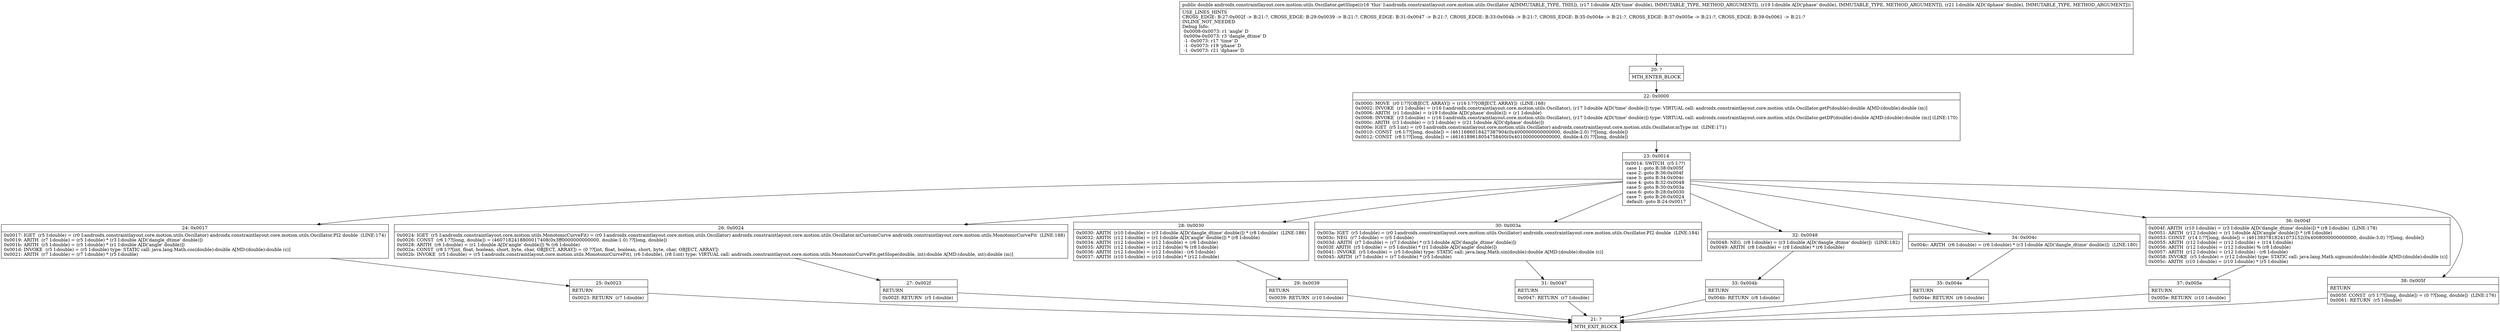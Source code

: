 digraph "CFG forandroidx.constraintlayout.core.motion.utils.Oscillator.getSlope(DDD)D" {
Node_20 [shape=record,label="{20\:\ ?|MTH_ENTER_BLOCK\l}"];
Node_22 [shape=record,label="{22\:\ 0x0000|0x0000: MOVE  (r0 I:??[OBJECT, ARRAY]) = (r16 I:??[OBJECT, ARRAY])  (LINE:168)\l0x0002: INVOKE  (r1 I:double) = (r16 I:androidx.constraintlayout.core.motion.utils.Oscillator), (r17 I:double A[D('time' double)]) type: VIRTUAL call: androidx.constraintlayout.core.motion.utils.Oscillator.getP(double):double A[MD:(double):double (m)]\l0x0006: ARITH  (r1 I:double) = (r19 I:double A[D('phase' double)]) + (r1 I:double) \l0x0008: INVOKE  (r3 I:double) = (r16 I:androidx.constraintlayout.core.motion.utils.Oscillator), (r17 I:double A[D('time' double)]) type: VIRTUAL call: androidx.constraintlayout.core.motion.utils.Oscillator.getDP(double):double A[MD:(double):double (m)] (LINE:170)\l0x000c: ARITH  (r3 I:double) = (r3 I:double) + (r21 I:double A[D('dphase' double)]) \l0x000e: IGET  (r5 I:int) = (r0 I:androidx.constraintlayout.core.motion.utils.Oscillator) androidx.constraintlayout.core.motion.utils.Oscillator.mType int  (LINE:171)\l0x0010: CONST  (r6 I:??[long, double]) = (4611686018427387904(0x4000000000000000, double:2.0) ??[long, double]) \l0x0012: CONST  (r8 I:??[long, double]) = (4616189618054758400(0x4010000000000000, double:4.0) ??[long, double]) \l}"];
Node_23 [shape=record,label="{23\:\ 0x0014|0x0014: SWITCH  (r5 I:??)\l case 1: goto B:38:0x005f\l case 2: goto B:36:0x004f\l case 3: goto B:34:0x004c\l case 4: goto B:32:0x0048\l case 5: goto B:30:0x003a\l case 6: goto B:28:0x0030\l case 7: goto B:26:0x0024\l default: goto B:24:0x0017 \l}"];
Node_24 [shape=record,label="{24\:\ 0x0017|0x0017: IGET  (r5 I:double) = (r0 I:androidx.constraintlayout.core.motion.utils.Oscillator) androidx.constraintlayout.core.motion.utils.Oscillator.PI2 double  (LINE:174)\l0x0019: ARITH  (r7 I:double) = (r5 I:double) * (r3 I:double A[D('dangle_dtime' double)]) \l0x001b: ARITH  (r5 I:double) = (r5 I:double) * (r1 I:double A[D('angle' double)]) \l0x001d: INVOKE  (r5 I:double) = (r5 I:double) type: STATIC call: java.lang.Math.cos(double):double A[MD:(double):double (c)]\l0x0021: ARITH  (r7 I:double) = (r7 I:double) * (r5 I:double) \l}"];
Node_25 [shape=record,label="{25\:\ 0x0023|RETURN\l|0x0023: RETURN  (r7 I:double) \l}"];
Node_21 [shape=record,label="{21\:\ ?|MTH_EXIT_BLOCK\l}"];
Node_26 [shape=record,label="{26\:\ 0x0024|0x0024: IGET  (r5 I:androidx.constraintlayout.core.motion.utils.MonotonicCurveFit) = (r0 I:androidx.constraintlayout.core.motion.utils.Oscillator) androidx.constraintlayout.core.motion.utils.Oscillator.mCustomCurve androidx.constraintlayout.core.motion.utils.MonotonicCurveFit  (LINE:188)\l0x0026: CONST  (r6 I:??[long, double]) = (4607182418800017408(0x3ff0000000000000, double:1.0) ??[long, double]) \l0x0028: ARITH  (r6 I:double) = (r1 I:double A[D('angle' double)]) % (r6 I:double) \l0x002a: CONST  (r8 I:??[int, float, boolean, short, byte, char, OBJECT, ARRAY]) = (0 ??[int, float, boolean, short, byte, char, OBJECT, ARRAY]) \l0x002b: INVOKE  (r5 I:double) = (r5 I:androidx.constraintlayout.core.motion.utils.MonotonicCurveFit), (r6 I:double), (r8 I:int) type: VIRTUAL call: androidx.constraintlayout.core.motion.utils.MonotonicCurveFit.getSlope(double, int):double A[MD:(double, int):double (m)]\l}"];
Node_27 [shape=record,label="{27\:\ 0x002f|RETURN\l|0x002f: RETURN  (r5 I:double) \l}"];
Node_28 [shape=record,label="{28\:\ 0x0030|0x0030: ARITH  (r10 I:double) = (r3 I:double A[D('dangle_dtime' double)]) * (r8 I:double)  (LINE:186)\l0x0032: ARITH  (r12 I:double) = (r1 I:double A[D('angle' double)]) * (r8 I:double) \l0x0034: ARITH  (r12 I:double) = (r12 I:double) + (r6 I:double) \l0x0035: ARITH  (r12 I:double) = (r12 I:double) % (r8 I:double) \l0x0036: ARITH  (r12 I:double) = (r12 I:double) \- (r6 I:double) \l0x0037: ARITH  (r10 I:double) = (r10 I:double) * (r12 I:double) \l}"];
Node_29 [shape=record,label="{29\:\ 0x0039|RETURN\l|0x0039: RETURN  (r10 I:double) \l}"];
Node_30 [shape=record,label="{30\:\ 0x003a|0x003a: IGET  (r5 I:double) = (r0 I:androidx.constraintlayout.core.motion.utils.Oscillator) androidx.constraintlayout.core.motion.utils.Oscillator.PI2 double  (LINE:184)\l0x003c: NEG  (r7 I:double) = (r5 I:double) \l0x003d: ARITH  (r7 I:double) = (r7 I:double) * (r3 I:double A[D('dangle_dtime' double)]) \l0x003f: ARITH  (r5 I:double) = (r5 I:double) * (r1 I:double A[D('angle' double)]) \l0x0041: INVOKE  (r5 I:double) = (r5 I:double) type: STATIC call: java.lang.Math.sin(double):double A[MD:(double):double (c)]\l0x0045: ARITH  (r7 I:double) = (r7 I:double) * (r5 I:double) \l}"];
Node_31 [shape=record,label="{31\:\ 0x0047|RETURN\l|0x0047: RETURN  (r7 I:double) \l}"];
Node_32 [shape=record,label="{32\:\ 0x0048|0x0048: NEG  (r8 I:double) = (r3 I:double A[D('dangle_dtime' double)])  (LINE:182)\l0x0049: ARITH  (r8 I:double) = (r8 I:double) * (r6 I:double) \l}"];
Node_33 [shape=record,label="{33\:\ 0x004b|RETURN\l|0x004b: RETURN  (r8 I:double) \l}"];
Node_34 [shape=record,label="{34\:\ 0x004c|0x004c: ARITH  (r6 I:double) = (r6 I:double) * (r3 I:double A[D('dangle_dtime' double)])  (LINE:180)\l}"];
Node_35 [shape=record,label="{35\:\ 0x004e|RETURN\l|0x004e: RETURN  (r6 I:double) \l}"];
Node_36 [shape=record,label="{36\:\ 0x004f|0x004f: ARITH  (r10 I:double) = (r3 I:double A[D('dangle_dtime' double)]) * (r8 I:double)  (LINE:178)\l0x0051: ARITH  (r12 I:double) = (r1 I:double A[D('angle' double)]) * (r8 I:double) \l0x0053: CONST  (r14 I:??[long, double]) = (4613937818241073152(0x4008000000000000, double:3.0) ??[long, double]) \l0x0055: ARITH  (r12 I:double) = (r12 I:double) + (r14 I:double) \l0x0056: ARITH  (r12 I:double) = (r12 I:double) % (r8 I:double) \l0x0057: ARITH  (r12 I:double) = (r12 I:double) \- (r6 I:double) \l0x0058: INVOKE  (r5 I:double) = (r12 I:double) type: STATIC call: java.lang.Math.signum(double):double A[MD:(double):double (c)]\l0x005c: ARITH  (r10 I:double) = (r10 I:double) * (r5 I:double) \l}"];
Node_37 [shape=record,label="{37\:\ 0x005e|RETURN\l|0x005e: RETURN  (r10 I:double) \l}"];
Node_38 [shape=record,label="{38\:\ 0x005f|RETURN\l|0x005f: CONST  (r5 I:??[long, double]) = (0 ??[long, double])  (LINE:176)\l0x0061: RETURN  (r5 I:double) \l}"];
MethodNode[shape=record,label="{public double androidx.constraintlayout.core.motion.utils.Oscillator.getSlope((r16 'this' I:androidx.constraintlayout.core.motion.utils.Oscillator A[IMMUTABLE_TYPE, THIS]), (r17 I:double A[D('time' double), IMMUTABLE_TYPE, METHOD_ARGUMENT]), (r19 I:double A[D('phase' double), IMMUTABLE_TYPE, METHOD_ARGUMENT]), (r21 I:double A[D('dphase' double), IMMUTABLE_TYPE, METHOD_ARGUMENT]))  | USE_LINES_HINTS\lCROSS_EDGE: B:27:0x002f \-\> B:21:?, CROSS_EDGE: B:29:0x0039 \-\> B:21:?, CROSS_EDGE: B:31:0x0047 \-\> B:21:?, CROSS_EDGE: B:33:0x004b \-\> B:21:?, CROSS_EDGE: B:35:0x004e \-\> B:21:?, CROSS_EDGE: B:37:0x005e \-\> B:21:?, CROSS_EDGE: B:39:0x0061 \-\> B:21:?\lINLINE_NOT_NEEDED\lDebug Info:\l  0x0008\-0x0073: r1 'angle' D\l  0x000e\-0x0073: r3 'dangle_dtime' D\l  \-1 \-0x0073: r17 'time' D\l  \-1 \-0x0073: r19 'phase' D\l  \-1 \-0x0073: r21 'dphase' D\l}"];
MethodNode -> Node_20;Node_20 -> Node_22;
Node_22 -> Node_23;
Node_23 -> Node_24;
Node_23 -> Node_26;
Node_23 -> Node_28;
Node_23 -> Node_30;
Node_23 -> Node_32;
Node_23 -> Node_34;
Node_23 -> Node_36;
Node_23 -> Node_38;
Node_24 -> Node_25;
Node_25 -> Node_21;
Node_26 -> Node_27;
Node_27 -> Node_21;
Node_28 -> Node_29;
Node_29 -> Node_21;
Node_30 -> Node_31;
Node_31 -> Node_21;
Node_32 -> Node_33;
Node_33 -> Node_21;
Node_34 -> Node_35;
Node_35 -> Node_21;
Node_36 -> Node_37;
Node_37 -> Node_21;
Node_38 -> Node_21;
}


